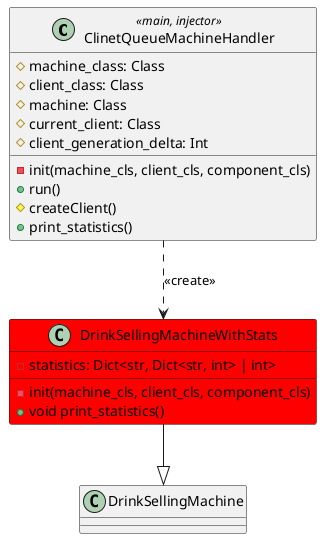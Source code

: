 @startuml ext4

class ClinetQueueMachineHandler <<main, injector>> {
  # machine_class: Class
  # client_class: Class
  # machine: Class
  # current_client: Class
  # client_generation_delta: Int

  - init(machine_cls, client_cls, component_cls)
  + run()
  # createClient()
  + print_statistics()
}

class DrinkSellingMachine

class DrinkSellingMachineWithStats #red {
  - statistics: Dict<str, Dict<str, int> | int>

  - init(machine_cls, client_cls, component_cls)
  + void print_statistics()
}

ClinetQueueMachineHandler ..> DrinkSellingMachineWithStats: <<create>>
DrinkSellingMachineWithStats --|> DrinkSellingMachine


@enduml